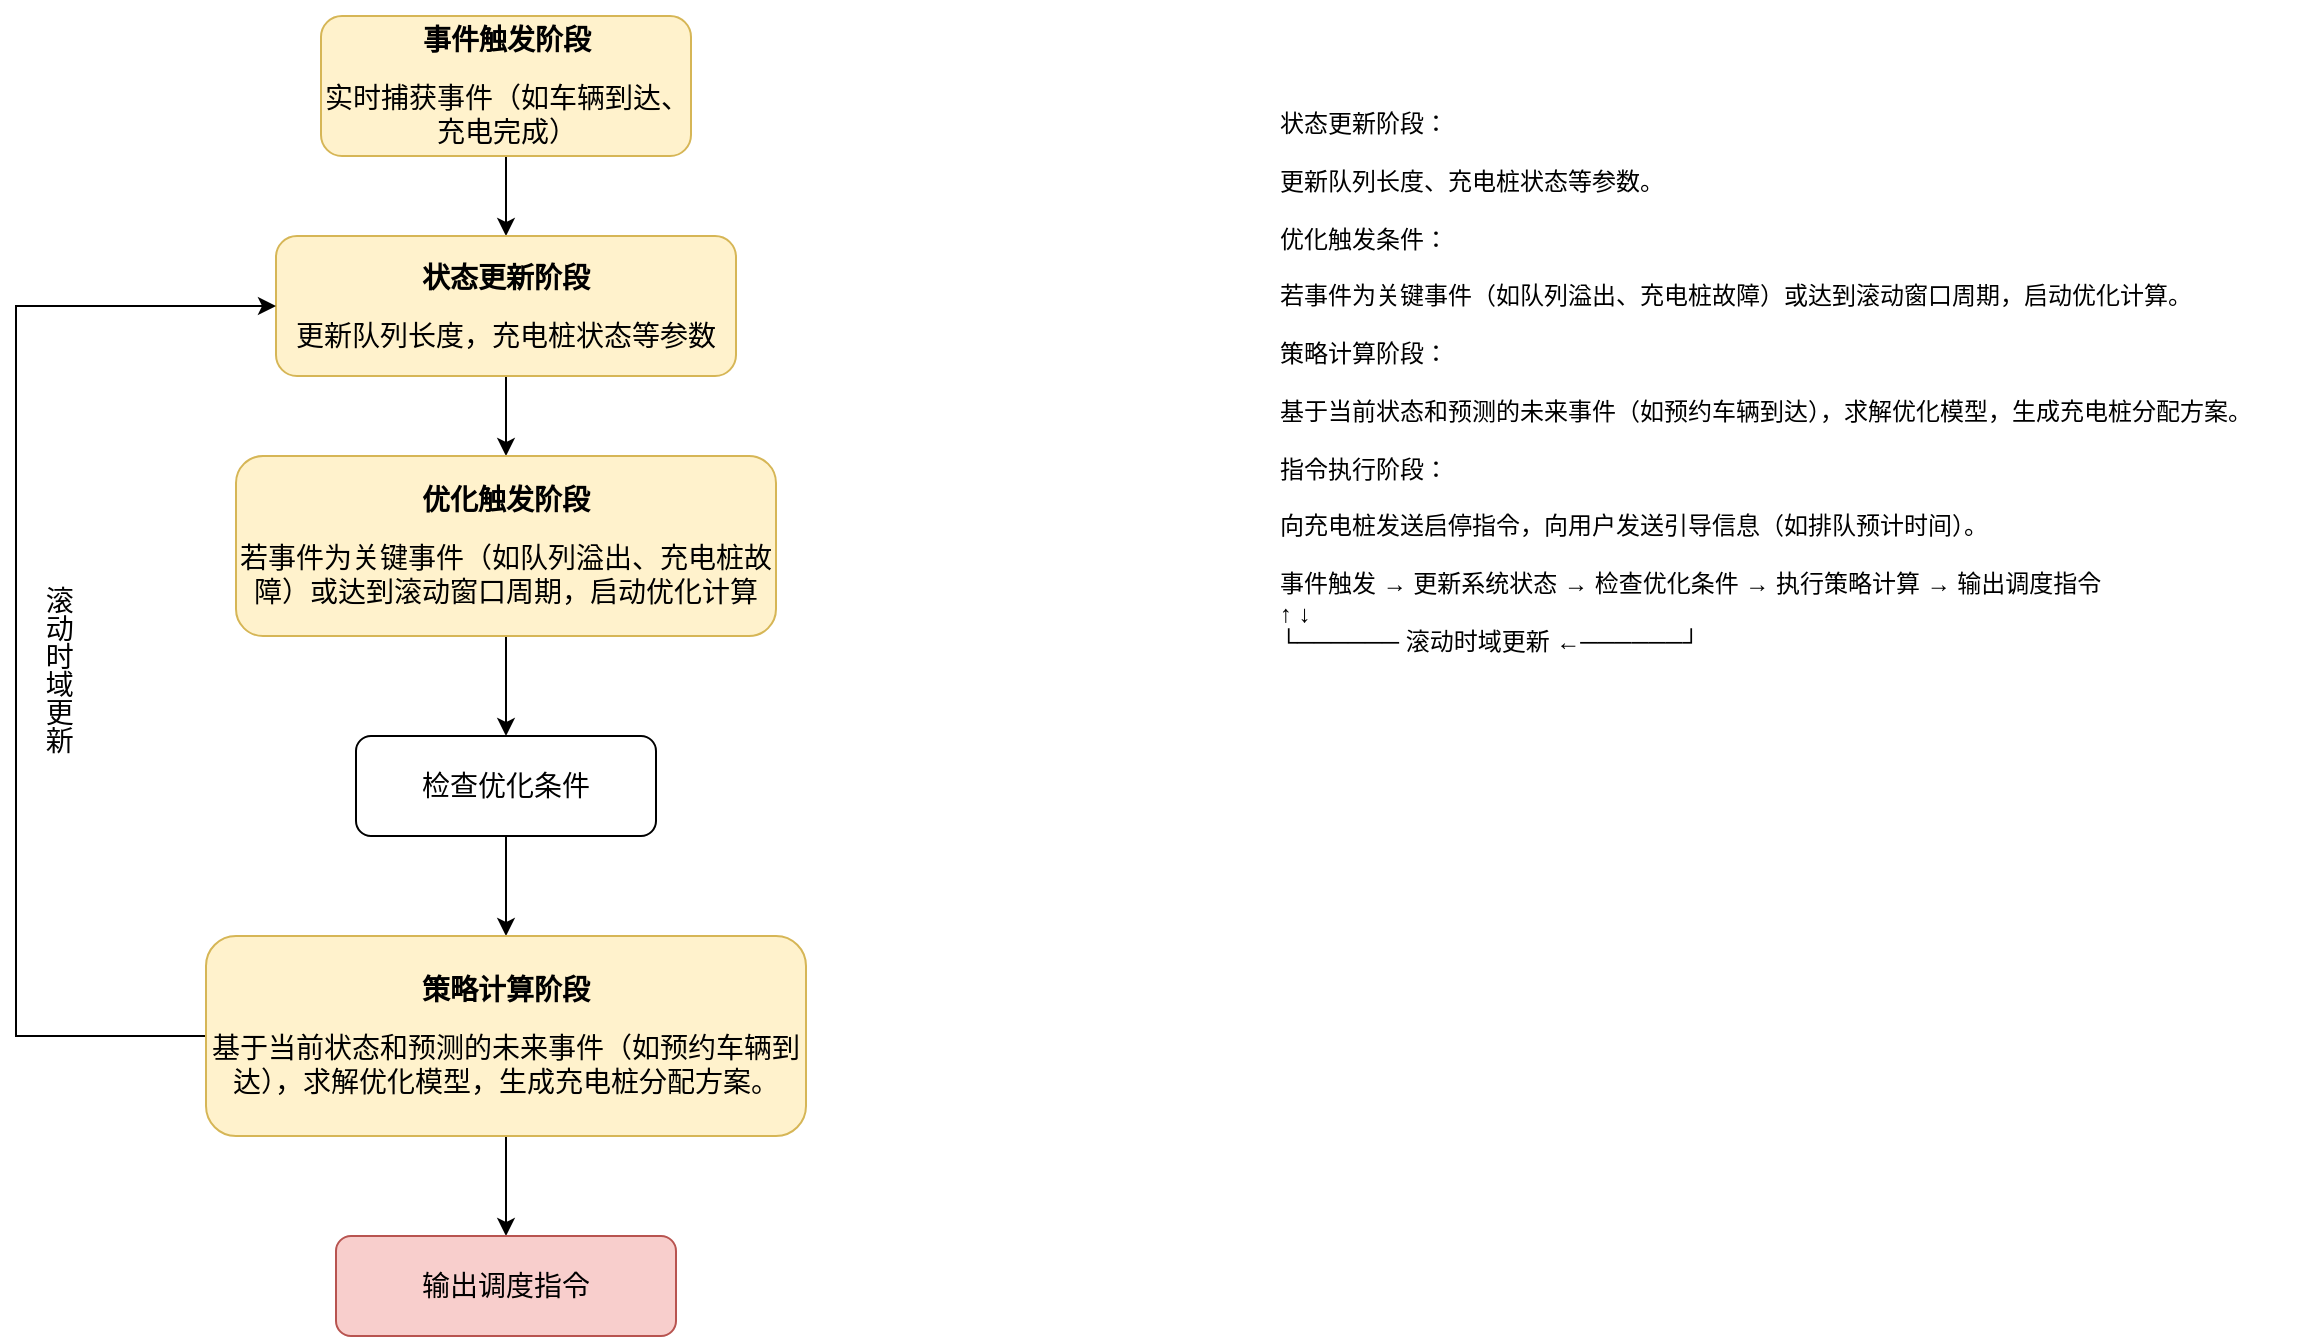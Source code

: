 <mxfile version="27.0.6">
  <diagram name="Page-1" id="LO0IbS74aVSOtTkdYeiq">
    <mxGraphModel dx="1634" dy="851" grid="1" gridSize="10" guides="1" tooltips="1" connect="1" arrows="1" fold="1" page="1" pageScale="1" pageWidth="850" pageHeight="1100" math="0" shadow="0">
      <root>
        <mxCell id="0" />
        <mxCell id="1" parent="0" />
        <mxCell id="u4FmqP_CyHzq_SAG-YZG-9" value="" style="edgeStyle=orthogonalEdgeStyle;rounded=0;orthogonalLoop=1;jettySize=auto;html=1;" edge="1" parent="1" source="u4FmqP_CyHzq_SAG-YZG-1" target="u4FmqP_CyHzq_SAG-YZG-3">
          <mxGeometry relative="1" as="geometry" />
        </mxCell>
        <mxCell id="u4FmqP_CyHzq_SAG-YZG-1" value="&lt;p&gt;&lt;font face=&quot;Helvetica&quot; style=&quot;font-size: 14px;&quot;&gt;&lt;b&gt;事件触发阶段&lt;/b&gt;&lt;/font&gt;&lt;/p&gt;&lt;p&gt;&lt;font style=&quot;font-size: 14px;&quot; face=&quot;Helvetica&quot;&gt;实时捕获事件（如车辆到达、充电完成）&lt;/font&gt;&lt;/p&gt;" style="rounded=1;whiteSpace=wrap;html=1;fillColor=#fff2cc;strokeColor=#d6b656;" vertex="1" parent="1">
          <mxGeometry x="312.5" y="60" width="185" height="70" as="geometry" />
        </mxCell>
        <mxCell id="u4FmqP_CyHzq_SAG-YZG-10" value="" style="edgeStyle=orthogonalEdgeStyle;rounded=0;orthogonalLoop=1;jettySize=auto;html=1;" edge="1" parent="1" source="u4FmqP_CyHzq_SAG-YZG-3" target="u4FmqP_CyHzq_SAG-YZG-4">
          <mxGeometry relative="1" as="geometry" />
        </mxCell>
        <mxCell id="u4FmqP_CyHzq_SAG-YZG-3" value="&lt;p&gt;&lt;font face=&quot;Helvetica&quot; style=&quot;font-size: 14px;&quot;&gt;&lt;b&gt;状态更新阶段&lt;/b&gt;&lt;/font&gt;&lt;/p&gt;&lt;p&gt;&lt;span style=&quot;font-size: 14px;&quot;&gt;更新队列长度，充电桩状态等参数&lt;/span&gt;&lt;/p&gt;" style="rounded=1;whiteSpace=wrap;html=1;fillColor=#fff2cc;strokeColor=#d6b656;" vertex="1" parent="1">
          <mxGeometry x="290" y="170" width="230" height="70" as="geometry" />
        </mxCell>
        <mxCell id="u4FmqP_CyHzq_SAG-YZG-11" value="" style="edgeStyle=orthogonalEdgeStyle;rounded=0;orthogonalLoop=1;jettySize=auto;html=1;" edge="1" parent="1" source="u4FmqP_CyHzq_SAG-YZG-4" target="u4FmqP_CyHzq_SAG-YZG-5">
          <mxGeometry relative="1" as="geometry" />
        </mxCell>
        <mxCell id="u4FmqP_CyHzq_SAG-YZG-4" value="&lt;p&gt;&lt;font face=&quot;Helvetica&quot; style=&quot;font-size: 14px;&quot;&gt;&lt;b&gt;优化触发阶段&lt;/b&gt;&lt;/font&gt;&lt;/p&gt;&lt;p&gt;&lt;span style=&quot;text-align: left;&quot;&gt;&lt;font style=&quot;font-size: 14px;&quot;&gt;若事件为关键事件（如队列溢出、充电桩故障）或达到滚动窗口周期，启动优化计算&lt;/font&gt;&lt;/span&gt;&lt;/p&gt;" style="rounded=1;whiteSpace=wrap;html=1;fillColor=#fff2cc;strokeColor=#d6b656;" vertex="1" parent="1">
          <mxGeometry x="270" y="280" width="270" height="90" as="geometry" />
        </mxCell>
        <mxCell id="u4FmqP_CyHzq_SAG-YZG-12" value="" style="edgeStyle=orthogonalEdgeStyle;rounded=0;orthogonalLoop=1;jettySize=auto;html=1;" edge="1" parent="1" source="u4FmqP_CyHzq_SAG-YZG-5" target="u4FmqP_CyHzq_SAG-YZG-7">
          <mxGeometry relative="1" as="geometry" />
        </mxCell>
        <mxCell id="u4FmqP_CyHzq_SAG-YZG-5" value="&lt;p&gt;&lt;span style=&quot;font-size: 14px;&quot;&gt;检查优化条件&lt;/span&gt;&lt;/p&gt;" style="rounded=1;whiteSpace=wrap;html=1;" vertex="1" parent="1">
          <mxGeometry x="330" y="420" width="150" height="50" as="geometry" />
        </mxCell>
        <mxCell id="u4FmqP_CyHzq_SAG-YZG-6" value="状态更新阶段：&#xa;&#xa;更新队列长度、充电桩状态等参数。&#xa;&#xa;优化触发条件：&#xa;&#xa;若事件为关键事件（如队列溢出、充电桩故障）或达到滚动窗口周期，启动优化计算。&#xa;&#xa;策略计算阶段：&#xa;&#xa;基于当前状态和预测的未来事件（如预约车辆到达），求解优化模型，生成充电桩分配方案。&#xa;&#xa;指令执行阶段：&#xa;&#xa;向充电桩发送启停指令，向用户发送引导信息（如排队预计时间）。&#xa;&#xa;事件触发 → 更新系统状态 → 检查优化条件 → 执行策略计算 → 输出调度指令  &#xa;      ↑                                  ↓  &#xa;      └────── 滚动时域更新 ←──────┘" style="text;whiteSpace=wrap;html=1;" vertex="1" parent="1">
          <mxGeometry x="790" y="100" width="520" height="300" as="geometry" />
        </mxCell>
        <mxCell id="u4FmqP_CyHzq_SAG-YZG-13" value="" style="edgeStyle=orthogonalEdgeStyle;rounded=0;orthogonalLoop=1;jettySize=auto;html=1;" edge="1" parent="1" source="u4FmqP_CyHzq_SAG-YZG-7" target="u4FmqP_CyHzq_SAG-YZG-8">
          <mxGeometry relative="1" as="geometry" />
        </mxCell>
        <mxCell id="u4FmqP_CyHzq_SAG-YZG-14" style="edgeStyle=orthogonalEdgeStyle;rounded=0;orthogonalLoop=1;jettySize=auto;html=1;entryX=0;entryY=0.5;entryDx=0;entryDy=0;exitX=0;exitY=0.5;exitDx=0;exitDy=0;" edge="1" parent="1" source="u4FmqP_CyHzq_SAG-YZG-7" target="u4FmqP_CyHzq_SAG-YZG-3">
          <mxGeometry relative="1" as="geometry">
            <mxPoint x="225" y="570" as="sourcePoint" />
            <mxPoint x="260" y="205" as="targetPoint" />
            <Array as="points">
              <mxPoint x="160" y="570" />
              <mxPoint x="160" y="205" />
            </Array>
          </mxGeometry>
        </mxCell>
        <mxCell id="u4FmqP_CyHzq_SAG-YZG-15" value="滚动时域更新" style="edgeLabel;html=1;align=center;verticalAlign=middle;resizable=0;points=[];fontSize=14;rotation=90;horizontal=0;textDirection=vertical-lr;" vertex="1" connectable="0" parent="u4FmqP_CyHzq_SAG-YZG-14">
          <mxGeometry x="0.009" y="1" relative="1" as="geometry">
            <mxPoint x="21" y="18" as="offset" />
          </mxGeometry>
        </mxCell>
        <mxCell id="u4FmqP_CyHzq_SAG-YZG-7" value="&lt;p&gt;&lt;span style=&quot;text-align: left;&quot;&gt;&lt;font style=&quot;font-size: 14px;&quot;&gt;&lt;b&gt;策略计算阶段&lt;/b&gt;&lt;/font&gt;&lt;/span&gt;&lt;/p&gt;&lt;p&gt;&lt;span style=&quot;text-align: left;&quot;&gt;&lt;font style=&quot;font-size: 14px;&quot;&gt;基于当前状态和预测的未来事件（如预约车辆到达），求解优化模型，生成充电桩分配方案。&lt;/font&gt;&lt;/span&gt;&lt;/p&gt;" style="rounded=1;whiteSpace=wrap;html=1;fillColor=#fff2cc;strokeColor=#d6b656;" vertex="1" parent="1">
          <mxGeometry x="255" y="520" width="300" height="100" as="geometry" />
        </mxCell>
        <mxCell id="u4FmqP_CyHzq_SAG-YZG-8" value="&lt;p style=&quot;text-align: left;&quot;&gt;&lt;span style=&quot;font-size: 14px;&quot;&gt;输出调度指令&lt;/span&gt;&lt;/p&gt;" style="rounded=1;whiteSpace=wrap;html=1;fillColor=#f8cecc;strokeColor=#b85450;" vertex="1" parent="1">
          <mxGeometry x="320" y="670" width="170" height="50" as="geometry" />
        </mxCell>
      </root>
    </mxGraphModel>
  </diagram>
</mxfile>
